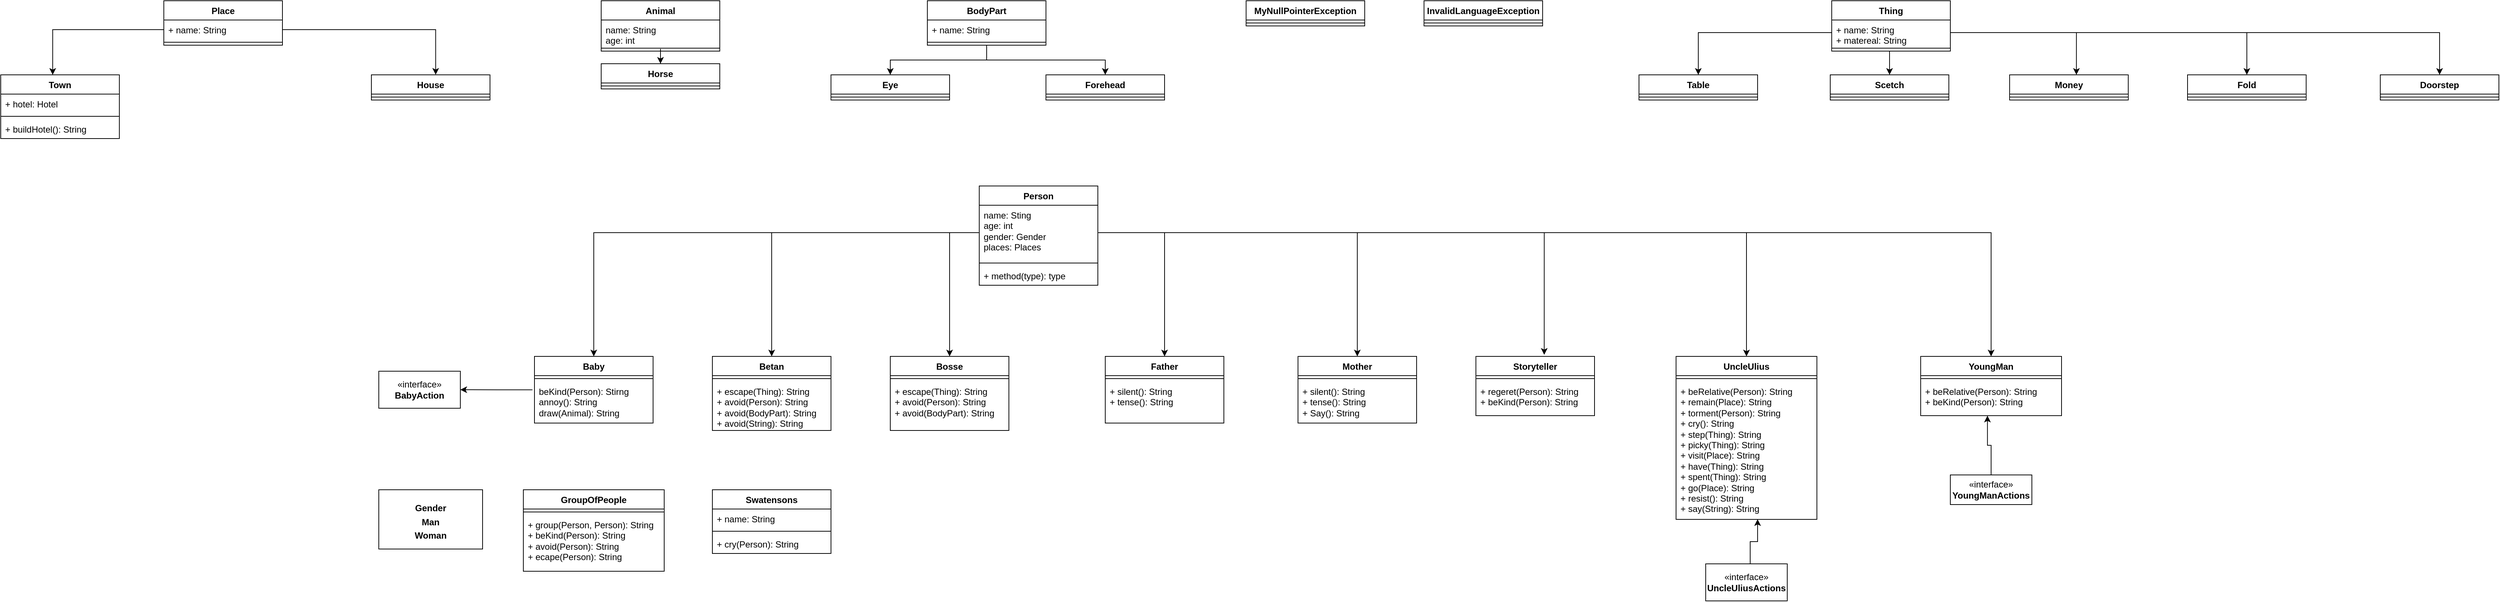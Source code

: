<mxfile version="22.1.21" type="device">
  <diagram name="Страница — 1" id="Z3zOk9n5Y-DZOy8WYQWb">
    <mxGraphModel dx="4167" dy="2130" grid="1" gridSize="10" guides="1" tooltips="1" connect="1" arrows="1" fold="1" page="1" pageScale="1" pageWidth="827" pageHeight="1169" math="0" shadow="0">
      <root>
        <mxCell id="0" />
        <mxCell id="1" parent="0" />
        <mxCell id="Xc-XXmzlWd92s_JF-DMT-8" style="edgeStyle=orthogonalEdgeStyle;rounded=0;orthogonalLoop=1;jettySize=auto;html=1;" edge="1" parent="1" source="Xc-XXmzlWd92s_JF-DMT-4" target="Xc-XXmzlWd92s_JF-DMT-9">
          <mxGeometry relative="1" as="geometry">
            <mxPoint x="330" y="280" as="targetPoint" />
          </mxGeometry>
        </mxCell>
        <mxCell id="Xc-XXmzlWd92s_JF-DMT-4" value="Animal" style="swimlane;fontStyle=1;align=center;verticalAlign=top;childLayout=stackLayout;horizontal=1;startSize=26;horizontalStack=0;resizeParent=1;resizeParentMax=0;resizeLast=0;collapsible=1;marginBottom=0;whiteSpace=wrap;html=1;" vertex="1" parent="1">
          <mxGeometry x="250" y="150" width="160" height="68" as="geometry" />
        </mxCell>
        <mxCell id="Xc-XXmzlWd92s_JF-DMT-5" value="name: String&lt;br&gt;age: int" style="text;strokeColor=none;fillColor=none;align=left;verticalAlign=top;spacingLeft=4;spacingRight=4;overflow=hidden;rotatable=0;points=[[0,0.5],[1,0.5]];portConstraint=eastwest;whiteSpace=wrap;html=1;" vertex="1" parent="Xc-XXmzlWd92s_JF-DMT-4">
          <mxGeometry y="26" width="160" height="34" as="geometry" />
        </mxCell>
        <mxCell id="Xc-XXmzlWd92s_JF-DMT-6" value="" style="line;strokeWidth=1;fillColor=none;align=left;verticalAlign=middle;spacingTop=-1;spacingLeft=3;spacingRight=3;rotatable=0;labelPosition=right;points=[];portConstraint=eastwest;strokeColor=inherit;" vertex="1" parent="Xc-XXmzlWd92s_JF-DMT-4">
          <mxGeometry y="60" width="160" height="8" as="geometry" />
        </mxCell>
        <mxCell id="Xc-XXmzlWd92s_JF-DMT-9" value="Horse" style="swimlane;fontStyle=1;align=center;verticalAlign=top;childLayout=stackLayout;horizontal=1;startSize=26;horizontalStack=0;resizeParent=1;resizeParentMax=0;resizeLast=0;collapsible=1;marginBottom=0;whiteSpace=wrap;html=1;" vertex="1" parent="1">
          <mxGeometry x="250" y="235" width="160" height="34" as="geometry" />
        </mxCell>
        <mxCell id="Xc-XXmzlWd92s_JF-DMT-11" value="" style="line;strokeWidth=1;fillColor=none;align=left;verticalAlign=middle;spacingTop=-1;spacingLeft=3;spacingRight=3;rotatable=0;labelPosition=right;points=[];portConstraint=eastwest;strokeColor=inherit;" vertex="1" parent="Xc-XXmzlWd92s_JF-DMT-9">
          <mxGeometry y="26" width="160" height="8" as="geometry" />
        </mxCell>
        <mxCell id="Xc-XXmzlWd92s_JF-DMT-17" style="edgeStyle=orthogonalEdgeStyle;rounded=0;orthogonalLoop=1;jettySize=auto;html=1;" edge="1" parent="1" source="Xc-XXmzlWd92s_JF-DMT-13" target="Xc-XXmzlWd92s_JF-DMT-18">
          <mxGeometry relative="1" as="geometry">
            <mxPoint x="640" y="240" as="targetPoint" />
          </mxGeometry>
        </mxCell>
        <mxCell id="Xc-XXmzlWd92s_JF-DMT-40" style="edgeStyle=orthogonalEdgeStyle;rounded=0;orthogonalLoop=1;jettySize=auto;html=1;exitX=0.5;exitY=1;exitDx=0;exitDy=0;" edge="1" parent="1" source="Xc-XXmzlWd92s_JF-DMT-13" target="Xc-XXmzlWd92s_JF-DMT-36">
          <mxGeometry relative="1" as="geometry" />
        </mxCell>
        <mxCell id="Xc-XXmzlWd92s_JF-DMT-13" value="BodyPart" style="swimlane;fontStyle=1;align=center;verticalAlign=top;childLayout=stackLayout;horizontal=1;startSize=26;horizontalStack=0;resizeParent=1;resizeParentMax=0;resizeLast=0;collapsible=1;marginBottom=0;whiteSpace=wrap;html=1;" vertex="1" parent="1">
          <mxGeometry x="690" y="150" width="160" height="60" as="geometry" />
        </mxCell>
        <mxCell id="Xc-XXmzlWd92s_JF-DMT-14" value="+ name: String" style="text;strokeColor=none;fillColor=none;align=left;verticalAlign=top;spacingLeft=4;spacingRight=4;overflow=hidden;rotatable=0;points=[[0,0.5],[1,0.5]];portConstraint=eastwest;whiteSpace=wrap;html=1;" vertex="1" parent="Xc-XXmzlWd92s_JF-DMT-13">
          <mxGeometry y="26" width="160" height="26" as="geometry" />
        </mxCell>
        <mxCell id="Xc-XXmzlWd92s_JF-DMT-15" value="" style="line;strokeWidth=1;fillColor=none;align=left;verticalAlign=middle;spacingTop=-1;spacingLeft=3;spacingRight=3;rotatable=0;labelPosition=right;points=[];portConstraint=eastwest;strokeColor=inherit;" vertex="1" parent="Xc-XXmzlWd92s_JF-DMT-13">
          <mxGeometry y="52" width="160" height="8" as="geometry" />
        </mxCell>
        <mxCell id="Xc-XXmzlWd92s_JF-DMT-18" value="Eye" style="swimlane;fontStyle=1;align=center;verticalAlign=top;childLayout=stackLayout;horizontal=1;startSize=26;horizontalStack=0;resizeParent=1;resizeParentMax=0;resizeLast=0;collapsible=1;marginBottom=0;whiteSpace=wrap;html=1;" vertex="1" parent="1">
          <mxGeometry x="560" y="250" width="160" height="34" as="geometry" />
        </mxCell>
        <mxCell id="Xc-XXmzlWd92s_JF-DMT-20" value="" style="line;strokeWidth=1;fillColor=none;align=left;verticalAlign=middle;spacingTop=-1;spacingLeft=3;spacingRight=3;rotatable=0;labelPosition=right;points=[];portConstraint=eastwest;strokeColor=inherit;" vertex="1" parent="Xc-XXmzlWd92s_JF-DMT-18">
          <mxGeometry y="26" width="160" height="8" as="geometry" />
        </mxCell>
        <mxCell id="Xc-XXmzlWd92s_JF-DMT-36" value="Forehead" style="swimlane;fontStyle=1;align=center;verticalAlign=top;childLayout=stackLayout;horizontal=1;startSize=26;horizontalStack=0;resizeParent=1;resizeParentMax=0;resizeLast=0;collapsible=1;marginBottom=0;whiteSpace=wrap;html=1;" vertex="1" parent="1">
          <mxGeometry x="850" y="250" width="160" height="34" as="geometry" />
        </mxCell>
        <mxCell id="Xc-XXmzlWd92s_JF-DMT-38" value="" style="line;strokeWidth=1;fillColor=none;align=left;verticalAlign=middle;spacingTop=-1;spacingLeft=3;spacingRight=3;rotatable=0;labelPosition=right;points=[];portConstraint=eastwest;strokeColor=inherit;" vertex="1" parent="Xc-XXmzlWd92s_JF-DMT-36">
          <mxGeometry y="26" width="160" height="8" as="geometry" />
        </mxCell>
        <mxCell id="Xc-XXmzlWd92s_JF-DMT-41" value="MyNullPointerException" style="swimlane;fontStyle=1;align=center;verticalAlign=top;childLayout=stackLayout;horizontal=1;startSize=26;horizontalStack=0;resizeParent=1;resizeParentMax=0;resizeLast=0;collapsible=1;marginBottom=0;whiteSpace=wrap;html=1;" vertex="1" parent="1">
          <mxGeometry x="1120" y="150" width="160" height="34" as="geometry" />
        </mxCell>
        <mxCell id="Xc-XXmzlWd92s_JF-DMT-43" value="" style="line;strokeWidth=1;fillColor=none;align=left;verticalAlign=middle;spacingTop=-1;spacingLeft=3;spacingRight=3;rotatable=0;labelPosition=right;points=[];portConstraint=eastwest;strokeColor=inherit;" vertex="1" parent="Xc-XXmzlWd92s_JF-DMT-41">
          <mxGeometry y="26" width="160" height="8" as="geometry" />
        </mxCell>
        <mxCell id="Xc-XXmzlWd92s_JF-DMT-45" value="InvalidLanguageException" style="swimlane;fontStyle=1;align=center;verticalAlign=top;childLayout=stackLayout;horizontal=1;startSize=26;horizontalStack=0;resizeParent=1;resizeParentMax=0;resizeLast=0;collapsible=1;marginBottom=0;whiteSpace=wrap;html=1;" vertex="1" parent="1">
          <mxGeometry x="1360" y="150" width="160" height="34" as="geometry" />
        </mxCell>
        <mxCell id="Xc-XXmzlWd92s_JF-DMT-47" value="" style="line;strokeWidth=1;fillColor=none;align=left;verticalAlign=middle;spacingTop=-1;spacingLeft=3;spacingRight=3;rotatable=0;labelPosition=right;points=[];portConstraint=eastwest;strokeColor=inherit;" vertex="1" parent="Xc-XXmzlWd92s_JF-DMT-45">
          <mxGeometry y="26" width="160" height="8" as="geometry" />
        </mxCell>
        <mxCell id="Xc-XXmzlWd92s_JF-DMT-49" value="Person" style="swimlane;fontStyle=1;align=center;verticalAlign=top;childLayout=stackLayout;horizontal=1;startSize=26;horizontalStack=0;resizeParent=1;resizeParentMax=0;resizeLast=0;collapsible=1;marginBottom=0;whiteSpace=wrap;html=1;" vertex="1" parent="1">
          <mxGeometry x="760" y="400" width="160" height="134" as="geometry" />
        </mxCell>
        <mxCell id="Xc-XXmzlWd92s_JF-DMT-50" value="name: Sting&lt;br&gt;age: int&lt;br&gt;gender: Gender&lt;br&gt;places: Places" style="text;strokeColor=none;fillColor=none;align=left;verticalAlign=top;spacingLeft=4;spacingRight=4;overflow=hidden;rotatable=0;points=[[0,0.5],[1,0.5]];portConstraint=eastwest;whiteSpace=wrap;html=1;" vertex="1" parent="Xc-XXmzlWd92s_JF-DMT-49">
          <mxGeometry y="26" width="160" height="74" as="geometry" />
        </mxCell>
        <mxCell id="Xc-XXmzlWd92s_JF-DMT-51" value="" style="line;strokeWidth=1;fillColor=none;align=left;verticalAlign=middle;spacingTop=-1;spacingLeft=3;spacingRight=3;rotatable=0;labelPosition=right;points=[];portConstraint=eastwest;strokeColor=inherit;" vertex="1" parent="Xc-XXmzlWd92s_JF-DMT-49">
          <mxGeometry y="100" width="160" height="8" as="geometry" />
        </mxCell>
        <mxCell id="Xc-XXmzlWd92s_JF-DMT-52" value="+ method(type): type" style="text;strokeColor=none;fillColor=none;align=left;verticalAlign=top;spacingLeft=4;spacingRight=4;overflow=hidden;rotatable=0;points=[[0,0.5],[1,0.5]];portConstraint=eastwest;whiteSpace=wrap;html=1;" vertex="1" parent="Xc-XXmzlWd92s_JF-DMT-49">
          <mxGeometry y="108" width="160" height="26" as="geometry" />
        </mxCell>
        <mxCell id="Xc-XXmzlWd92s_JF-DMT-55" value="Baby" style="swimlane;fontStyle=1;align=center;verticalAlign=top;childLayout=stackLayout;horizontal=1;startSize=26;horizontalStack=0;resizeParent=1;resizeParentMax=0;resizeLast=0;collapsible=1;marginBottom=0;whiteSpace=wrap;html=1;" vertex="1" parent="1">
          <mxGeometry x="160.0" y="630" width="160" height="90" as="geometry" />
        </mxCell>
        <mxCell id="Xc-XXmzlWd92s_JF-DMT-57" value="" style="line;strokeWidth=1;fillColor=none;align=left;verticalAlign=middle;spacingTop=-1;spacingLeft=3;spacingRight=3;rotatable=0;labelPosition=right;points=[];portConstraint=eastwest;strokeColor=inherit;" vertex="1" parent="Xc-XXmzlWd92s_JF-DMT-55">
          <mxGeometry y="26" width="160" height="8" as="geometry" />
        </mxCell>
        <mxCell id="Xc-XXmzlWd92s_JF-DMT-58" value="beKind(Person): Stirng&lt;br&gt;annoy(): String&lt;br&gt;draw(Animal): String" style="text;strokeColor=none;fillColor=none;align=left;verticalAlign=top;spacingLeft=4;spacingRight=4;overflow=hidden;rotatable=0;points=[[0,0.5],[1,0.5]];portConstraint=eastwest;whiteSpace=wrap;html=1;" vertex="1" parent="Xc-XXmzlWd92s_JF-DMT-55">
          <mxGeometry y="34" width="160" height="56" as="geometry" />
        </mxCell>
        <mxCell id="Xc-XXmzlWd92s_JF-DMT-53" style="edgeStyle=orthogonalEdgeStyle;rounded=0;orthogonalLoop=1;jettySize=auto;html=1;exitX=0;exitY=0.5;exitDx=0;exitDy=0;" edge="1" parent="1" source="Xc-XXmzlWd92s_JF-DMT-50" target="Xc-XXmzlWd92s_JF-DMT-55">
          <mxGeometry relative="1" as="geometry">
            <mxPoint x="328.0" y="560" as="targetPoint" />
          </mxGeometry>
        </mxCell>
        <mxCell id="Xc-XXmzlWd92s_JF-DMT-60" value="«interface»&lt;br&gt;&lt;b&gt;BabyAction&lt;/b&gt;" style="html=1;whiteSpace=wrap;" vertex="1" parent="1">
          <mxGeometry x="-50" y="650" width="110" height="50" as="geometry" />
        </mxCell>
        <mxCell id="Xc-XXmzlWd92s_JF-DMT-61" style="edgeStyle=orthogonalEdgeStyle;rounded=0;orthogonalLoop=1;jettySize=auto;html=1;entryX=1;entryY=0.5;entryDx=0;entryDy=0;exitX=-0.017;exitY=0.198;exitDx=0;exitDy=0;exitPerimeter=0;" edge="1" parent="1" source="Xc-XXmzlWd92s_JF-DMT-58" target="Xc-XXmzlWd92s_JF-DMT-60">
          <mxGeometry relative="1" as="geometry">
            <mxPoint x="110" y="590" as="sourcePoint" />
          </mxGeometry>
        </mxCell>
        <mxCell id="Xc-XXmzlWd92s_JF-DMT-64" value="Betan" style="swimlane;fontStyle=1;align=center;verticalAlign=top;childLayout=stackLayout;horizontal=1;startSize=26;horizontalStack=0;resizeParent=1;resizeParentMax=0;resizeLast=0;collapsible=1;marginBottom=0;whiteSpace=wrap;html=1;" vertex="1" parent="1">
          <mxGeometry x="400" y="630" width="160" height="100" as="geometry" />
        </mxCell>
        <mxCell id="Xc-XXmzlWd92s_JF-DMT-66" value="" style="line;strokeWidth=1;fillColor=none;align=left;verticalAlign=middle;spacingTop=-1;spacingLeft=3;spacingRight=3;rotatable=0;labelPosition=right;points=[];portConstraint=eastwest;strokeColor=inherit;" vertex="1" parent="Xc-XXmzlWd92s_JF-DMT-64">
          <mxGeometry y="26" width="160" height="8" as="geometry" />
        </mxCell>
        <mxCell id="Xc-XXmzlWd92s_JF-DMT-67" value="+ escape(Thing): String&lt;br&gt;+ avoid(Person): String&lt;br&gt;+ avoid(BodyPart): String&lt;br&gt;+ avoid(String): String" style="text;strokeColor=none;fillColor=none;align=left;verticalAlign=top;spacingLeft=4;spacingRight=4;overflow=hidden;rotatable=0;points=[[0,0.5],[1,0.5]];portConstraint=eastwest;whiteSpace=wrap;html=1;" vertex="1" parent="Xc-XXmzlWd92s_JF-DMT-64">
          <mxGeometry y="34" width="160" height="66" as="geometry" />
        </mxCell>
        <mxCell id="Xc-XXmzlWd92s_JF-DMT-63" style="edgeStyle=orthogonalEdgeStyle;rounded=0;orthogonalLoop=1;jettySize=auto;html=1;exitX=0;exitY=0.5;exitDx=0;exitDy=0;" edge="1" parent="1" source="Xc-XXmzlWd92s_JF-DMT-50" target="Xc-XXmzlWd92s_JF-DMT-64">
          <mxGeometry relative="1" as="geometry">
            <mxPoint x="600" y="630" as="targetPoint" />
          </mxGeometry>
        </mxCell>
        <mxCell id="Xc-XXmzlWd92s_JF-DMT-69" value="Bosse" style="swimlane;fontStyle=1;align=center;verticalAlign=top;childLayout=stackLayout;horizontal=1;startSize=26;horizontalStack=0;resizeParent=1;resizeParentMax=0;resizeLast=0;collapsible=1;marginBottom=0;whiteSpace=wrap;html=1;" vertex="1" parent="1">
          <mxGeometry x="640" y="630" width="160" height="100" as="geometry" />
        </mxCell>
        <mxCell id="Xc-XXmzlWd92s_JF-DMT-71" value="" style="line;strokeWidth=1;fillColor=none;align=left;verticalAlign=middle;spacingTop=-1;spacingLeft=3;spacingRight=3;rotatable=0;labelPosition=right;points=[];portConstraint=eastwest;strokeColor=inherit;" vertex="1" parent="Xc-XXmzlWd92s_JF-DMT-69">
          <mxGeometry y="26" width="160" height="8" as="geometry" />
        </mxCell>
        <mxCell id="Xc-XXmzlWd92s_JF-DMT-72" value="+ escape(Thing): String&lt;br style=&quot;border-color: var(--border-color);&quot;&gt;+ avoid(Person): String&lt;br style=&quot;border-color: var(--border-color);&quot;&gt;+ avoid(BodyPart): String" style="text;strokeColor=none;fillColor=none;align=left;verticalAlign=top;spacingLeft=4;spacingRight=4;overflow=hidden;rotatable=0;points=[[0,0.5],[1,0.5]];portConstraint=eastwest;whiteSpace=wrap;html=1;" vertex="1" parent="Xc-XXmzlWd92s_JF-DMT-69">
          <mxGeometry y="34" width="160" height="66" as="geometry" />
        </mxCell>
        <mxCell id="Xc-XXmzlWd92s_JF-DMT-68" style="edgeStyle=orthogonalEdgeStyle;rounded=0;orthogonalLoop=1;jettySize=auto;html=1;exitX=0;exitY=0.5;exitDx=0;exitDy=0;entryX=0.5;entryY=0;entryDx=0;entryDy=0;" edge="1" parent="1" source="Xc-XXmzlWd92s_JF-DMT-50" target="Xc-XXmzlWd92s_JF-DMT-69">
          <mxGeometry relative="1" as="geometry">
            <mxPoint x="710" y="580" as="targetPoint" />
          </mxGeometry>
        </mxCell>
        <mxCell id="Xc-XXmzlWd92s_JF-DMT-73" value="Father" style="swimlane;fontStyle=1;align=center;verticalAlign=top;childLayout=stackLayout;horizontal=1;startSize=26;horizontalStack=0;resizeParent=1;resizeParentMax=0;resizeLast=0;collapsible=1;marginBottom=0;whiteSpace=wrap;html=1;" vertex="1" parent="1">
          <mxGeometry x="930" y="630" width="160" height="90" as="geometry" />
        </mxCell>
        <mxCell id="Xc-XXmzlWd92s_JF-DMT-75" value="" style="line;strokeWidth=1;fillColor=none;align=left;verticalAlign=middle;spacingTop=-1;spacingLeft=3;spacingRight=3;rotatable=0;labelPosition=right;points=[];portConstraint=eastwest;strokeColor=inherit;" vertex="1" parent="Xc-XXmzlWd92s_JF-DMT-73">
          <mxGeometry y="26" width="160" height="8" as="geometry" />
        </mxCell>
        <mxCell id="Xc-XXmzlWd92s_JF-DMT-76" value="+ silent(): String&lt;br&gt;+ tense(): String" style="text;strokeColor=none;fillColor=none;align=left;verticalAlign=top;spacingLeft=4;spacingRight=4;overflow=hidden;rotatable=0;points=[[0,0.5],[1,0.5]];portConstraint=eastwest;whiteSpace=wrap;html=1;" vertex="1" parent="Xc-XXmzlWd92s_JF-DMT-73">
          <mxGeometry y="34" width="160" height="56" as="geometry" />
        </mxCell>
        <mxCell id="Xc-XXmzlWd92s_JF-DMT-77" style="edgeStyle=orthogonalEdgeStyle;rounded=0;orthogonalLoop=1;jettySize=auto;html=1;exitX=1;exitY=0.5;exitDx=0;exitDy=0;entryX=0.5;entryY=0;entryDx=0;entryDy=0;" edge="1" parent="1" source="Xc-XXmzlWd92s_JF-DMT-50" target="Xc-XXmzlWd92s_JF-DMT-73">
          <mxGeometry relative="1" as="geometry" />
        </mxCell>
        <mxCell id="Xc-XXmzlWd92s_JF-DMT-79" value="&lt;p style=&quot;margin:0px;margin-top:4px;text-align:center;&quot;&gt;&lt;br&gt;&lt;b&gt;Gender&lt;/b&gt;&lt;/p&gt;&lt;p style=&quot;margin:0px;margin-top:4px;text-align:center;&quot;&gt;&lt;b&gt;Man&lt;/b&gt;&lt;/p&gt;&lt;p style=&quot;margin:0px;margin-top:4px;text-align:center;&quot;&gt;&lt;b&gt;Woman&lt;/b&gt;&lt;/p&gt;" style="verticalAlign=top;align=left;overflow=fill;fontSize=12;fontFamily=Helvetica;html=1;whiteSpace=wrap;" vertex="1" parent="1">
          <mxGeometry x="-50" y="810" width="140" height="80" as="geometry" />
        </mxCell>
        <mxCell id="Xc-XXmzlWd92s_JF-DMT-80" value="Mother" style="swimlane;fontStyle=1;align=center;verticalAlign=top;childLayout=stackLayout;horizontal=1;startSize=26;horizontalStack=0;resizeParent=1;resizeParentMax=0;resizeLast=0;collapsible=1;marginBottom=0;whiteSpace=wrap;html=1;" vertex="1" parent="1">
          <mxGeometry x="1190" y="630" width="160" height="90" as="geometry" />
        </mxCell>
        <mxCell id="Xc-XXmzlWd92s_JF-DMT-82" value="" style="line;strokeWidth=1;fillColor=none;align=left;verticalAlign=middle;spacingTop=-1;spacingLeft=3;spacingRight=3;rotatable=0;labelPosition=right;points=[];portConstraint=eastwest;strokeColor=inherit;" vertex="1" parent="Xc-XXmzlWd92s_JF-DMT-80">
          <mxGeometry y="26" width="160" height="8" as="geometry" />
        </mxCell>
        <mxCell id="Xc-XXmzlWd92s_JF-DMT-83" value="+ silent(): String&lt;br style=&quot;border-color: var(--border-color);&quot;&gt;+ tense(): String&lt;br&gt;+ Say(): String" style="text;strokeColor=none;fillColor=none;align=left;verticalAlign=top;spacingLeft=4;spacingRight=4;overflow=hidden;rotatable=0;points=[[0,0.5],[1,0.5]];portConstraint=eastwest;whiteSpace=wrap;html=1;" vertex="1" parent="Xc-XXmzlWd92s_JF-DMT-80">
          <mxGeometry y="34" width="160" height="56" as="geometry" />
        </mxCell>
        <mxCell id="Xc-XXmzlWd92s_JF-DMT-84" style="edgeStyle=orthogonalEdgeStyle;rounded=0;orthogonalLoop=1;jettySize=auto;html=1;exitX=1;exitY=0.5;exitDx=0;exitDy=0;entryX=0.5;entryY=0;entryDx=0;entryDy=0;" edge="1" parent="1" source="Xc-XXmzlWd92s_JF-DMT-50" target="Xc-XXmzlWd92s_JF-DMT-80">
          <mxGeometry relative="1" as="geometry" />
        </mxCell>
        <mxCell id="Xc-XXmzlWd92s_JF-DMT-85" value="GroupOfPeople" style="swimlane;fontStyle=1;align=center;verticalAlign=top;childLayout=stackLayout;horizontal=1;startSize=26;horizontalStack=0;resizeParent=1;resizeParentMax=0;resizeLast=0;collapsible=1;marginBottom=0;whiteSpace=wrap;html=1;" vertex="1" parent="1">
          <mxGeometry x="145" y="810" width="190" height="110" as="geometry" />
        </mxCell>
        <mxCell id="Xc-XXmzlWd92s_JF-DMT-87" value="" style="line;strokeWidth=1;fillColor=none;align=left;verticalAlign=middle;spacingTop=-1;spacingLeft=3;spacingRight=3;rotatable=0;labelPosition=right;points=[];portConstraint=eastwest;strokeColor=inherit;" vertex="1" parent="Xc-XXmzlWd92s_JF-DMT-85">
          <mxGeometry y="26" width="190" height="8" as="geometry" />
        </mxCell>
        <mxCell id="Xc-XXmzlWd92s_JF-DMT-88" value="+ group(Person, Person): String&lt;br&gt;+ beKind(Person): String&lt;br&gt;+ avoid(Person): String&lt;br&gt;+ ecape(Person): String&lt;br&gt;&lt;br style=&quot;border-color: var(--border-color);&quot;&gt;&amp;nbsp;" style="text;strokeColor=none;fillColor=none;align=left;verticalAlign=top;spacingLeft=4;spacingRight=4;overflow=hidden;rotatable=0;points=[[0,0.5],[1,0.5]];portConstraint=eastwest;whiteSpace=wrap;html=1;" vertex="1" parent="Xc-XXmzlWd92s_JF-DMT-85">
          <mxGeometry y="34" width="190" height="76" as="geometry" />
        </mxCell>
        <mxCell id="Xc-XXmzlWd92s_JF-DMT-89" value="Storyteller" style="swimlane;fontStyle=1;align=center;verticalAlign=top;childLayout=stackLayout;horizontal=1;startSize=26;horizontalStack=0;resizeParent=1;resizeParentMax=0;resizeLast=0;collapsible=1;marginBottom=0;whiteSpace=wrap;html=1;" vertex="1" parent="1">
          <mxGeometry x="1430" y="630" width="160" height="80" as="geometry" />
        </mxCell>
        <mxCell id="Xc-XXmzlWd92s_JF-DMT-91" value="" style="line;strokeWidth=1;fillColor=none;align=left;verticalAlign=middle;spacingTop=-1;spacingLeft=3;spacingRight=3;rotatable=0;labelPosition=right;points=[];portConstraint=eastwest;strokeColor=inherit;" vertex="1" parent="Xc-XXmzlWd92s_JF-DMT-89">
          <mxGeometry y="26" width="160" height="8" as="geometry" />
        </mxCell>
        <mxCell id="Xc-XXmzlWd92s_JF-DMT-92" value="+ regeret(Person): String&lt;br&gt;+ beKind(Person): String&amp;nbsp; &amp;nbsp;" style="text;strokeColor=none;fillColor=none;align=left;verticalAlign=top;spacingLeft=4;spacingRight=4;overflow=hidden;rotatable=0;points=[[0,0.5],[1,0.5]];portConstraint=eastwest;whiteSpace=wrap;html=1;" vertex="1" parent="Xc-XXmzlWd92s_JF-DMT-89">
          <mxGeometry y="34" width="160" height="46" as="geometry" />
        </mxCell>
        <mxCell id="Xc-XXmzlWd92s_JF-DMT-93" style="edgeStyle=orthogonalEdgeStyle;rounded=0;orthogonalLoop=1;jettySize=auto;html=1;exitX=1;exitY=0.5;exitDx=0;exitDy=0;entryX=0.576;entryY=-0.027;entryDx=0;entryDy=0;entryPerimeter=0;" edge="1" parent="1" source="Xc-XXmzlWd92s_JF-DMT-50" target="Xc-XXmzlWd92s_JF-DMT-89">
          <mxGeometry relative="1" as="geometry" />
        </mxCell>
        <mxCell id="Xc-XXmzlWd92s_JF-DMT-94" value="Swatensons" style="swimlane;fontStyle=1;align=center;verticalAlign=top;childLayout=stackLayout;horizontal=1;startSize=26;horizontalStack=0;resizeParent=1;resizeParentMax=0;resizeLast=0;collapsible=1;marginBottom=0;whiteSpace=wrap;html=1;" vertex="1" parent="1">
          <mxGeometry x="400" y="810" width="160" height="86" as="geometry" />
        </mxCell>
        <mxCell id="Xc-XXmzlWd92s_JF-DMT-95" value="+ name: String" style="text;strokeColor=none;fillColor=none;align=left;verticalAlign=top;spacingLeft=4;spacingRight=4;overflow=hidden;rotatable=0;points=[[0,0.5],[1,0.5]];portConstraint=eastwest;whiteSpace=wrap;html=1;" vertex="1" parent="Xc-XXmzlWd92s_JF-DMT-94">
          <mxGeometry y="26" width="160" height="26" as="geometry" />
        </mxCell>
        <mxCell id="Xc-XXmzlWd92s_JF-DMT-96" value="" style="line;strokeWidth=1;fillColor=none;align=left;verticalAlign=middle;spacingTop=-1;spacingLeft=3;spacingRight=3;rotatable=0;labelPosition=right;points=[];portConstraint=eastwest;strokeColor=inherit;" vertex="1" parent="Xc-XXmzlWd92s_JF-DMT-94">
          <mxGeometry y="52" width="160" height="8" as="geometry" />
        </mxCell>
        <mxCell id="Xc-XXmzlWd92s_JF-DMT-97" value="+ cry(Person): String" style="text;strokeColor=none;fillColor=none;align=left;verticalAlign=top;spacingLeft=4;spacingRight=4;overflow=hidden;rotatable=0;points=[[0,0.5],[1,0.5]];portConstraint=eastwest;whiteSpace=wrap;html=1;" vertex="1" parent="Xc-XXmzlWd92s_JF-DMT-94">
          <mxGeometry y="60" width="160" height="26" as="geometry" />
        </mxCell>
        <mxCell id="Xc-XXmzlWd92s_JF-DMT-98" value="UncleUlius" style="swimlane;fontStyle=1;align=center;verticalAlign=top;childLayout=stackLayout;horizontal=1;startSize=26;horizontalStack=0;resizeParent=1;resizeParentMax=0;resizeLast=0;collapsible=1;marginBottom=0;whiteSpace=wrap;html=1;" vertex="1" parent="1">
          <mxGeometry x="1700" y="630" width="190" height="220" as="geometry" />
        </mxCell>
        <mxCell id="Xc-XXmzlWd92s_JF-DMT-100" value="" style="line;strokeWidth=1;fillColor=none;align=left;verticalAlign=middle;spacingTop=-1;spacingLeft=3;spacingRight=3;rotatable=0;labelPosition=right;points=[];portConstraint=eastwest;strokeColor=inherit;" vertex="1" parent="Xc-XXmzlWd92s_JF-DMT-98">
          <mxGeometry y="26" width="190" height="8" as="geometry" />
        </mxCell>
        <mxCell id="Xc-XXmzlWd92s_JF-DMT-101" value="+ beRelative(Person): String&lt;br&gt;+ remain(Place): String&lt;br&gt;+ torment(Person): String&lt;br&gt;+ cry(): String&lt;br&gt;+ step(Thing): String&lt;br&gt;+ picky(Thing): String&lt;br&gt;+ visit(Place): String&lt;br&gt;+ have(Thing): String&lt;br&gt;+ spent(Thing): String&lt;br&gt;+ go(Place): String&lt;br&gt;+ resist(): String&lt;br&gt;+ say(String): String" style="text;strokeColor=none;fillColor=none;align=left;verticalAlign=top;spacingLeft=4;spacingRight=4;overflow=hidden;rotatable=0;points=[[0,0.5],[1,0.5]];portConstraint=eastwest;whiteSpace=wrap;html=1;" vertex="1" parent="Xc-XXmzlWd92s_JF-DMT-98">
          <mxGeometry y="34" width="190" height="186" as="geometry" />
        </mxCell>
        <mxCell id="Xc-XXmzlWd92s_JF-DMT-102" style="edgeStyle=orthogonalEdgeStyle;rounded=0;orthogonalLoop=1;jettySize=auto;html=1;exitX=1;exitY=0.5;exitDx=0;exitDy=0;entryX=0.5;entryY=0;entryDx=0;entryDy=0;" edge="1" parent="1" source="Xc-XXmzlWd92s_JF-DMT-50" target="Xc-XXmzlWd92s_JF-DMT-98">
          <mxGeometry relative="1" as="geometry" />
        </mxCell>
        <mxCell id="Xc-XXmzlWd92s_JF-DMT-103" value="«interface»&lt;br&gt;&lt;b&gt;UncleUliusActions&lt;/b&gt;" style="html=1;whiteSpace=wrap;" vertex="1" parent="1">
          <mxGeometry x="1740" y="910" width="110" height="50" as="geometry" />
        </mxCell>
        <mxCell id="Xc-XXmzlWd92s_JF-DMT-105" style="edgeStyle=orthogonalEdgeStyle;rounded=0;orthogonalLoop=1;jettySize=auto;html=1;entryX=0.579;entryY=0.999;entryDx=0;entryDy=0;entryPerimeter=0;" edge="1" parent="1" source="Xc-XXmzlWd92s_JF-DMT-103" target="Xc-XXmzlWd92s_JF-DMT-101">
          <mxGeometry relative="1" as="geometry">
            <Array as="points">
              <mxPoint x="1800" y="880" />
              <mxPoint x="1810" y="880" />
            </Array>
          </mxGeometry>
        </mxCell>
        <mxCell id="Xc-XXmzlWd92s_JF-DMT-107" value="YoungMan" style="swimlane;fontStyle=1;align=center;verticalAlign=top;childLayout=stackLayout;horizontal=1;startSize=26;horizontalStack=0;resizeParent=1;resizeParentMax=0;resizeLast=0;collapsible=1;marginBottom=0;whiteSpace=wrap;html=1;" vertex="1" parent="1">
          <mxGeometry x="2030" y="630" width="190" height="80" as="geometry" />
        </mxCell>
        <mxCell id="Xc-XXmzlWd92s_JF-DMT-109" value="" style="line;strokeWidth=1;fillColor=none;align=left;verticalAlign=middle;spacingTop=-1;spacingLeft=3;spacingRight=3;rotatable=0;labelPosition=right;points=[];portConstraint=eastwest;strokeColor=inherit;" vertex="1" parent="Xc-XXmzlWd92s_JF-DMT-107">
          <mxGeometry y="26" width="190" height="8" as="geometry" />
        </mxCell>
        <mxCell id="Xc-XXmzlWd92s_JF-DMT-110" value="+ beRelative(Person): String&lt;br&gt;+ beKind(Person): String" style="text;strokeColor=none;fillColor=none;align=left;verticalAlign=top;spacingLeft=4;spacingRight=4;overflow=hidden;rotatable=0;points=[[0,0.5],[1,0.5]];portConstraint=eastwest;whiteSpace=wrap;html=1;" vertex="1" parent="Xc-XXmzlWd92s_JF-DMT-107">
          <mxGeometry y="34" width="190" height="46" as="geometry" />
        </mxCell>
        <mxCell id="Xc-XXmzlWd92s_JF-DMT-111" style="edgeStyle=orthogonalEdgeStyle;rounded=0;orthogonalLoop=1;jettySize=auto;html=1;entryX=0.5;entryY=0;entryDx=0;entryDy=0;" edge="1" parent="1" source="Xc-XXmzlWd92s_JF-DMT-50" target="Xc-XXmzlWd92s_JF-DMT-107">
          <mxGeometry relative="1" as="geometry" />
        </mxCell>
        <mxCell id="Xc-XXmzlWd92s_JF-DMT-112" value="«interface»&lt;br&gt;&lt;b&gt;YoungManActions&lt;/b&gt;" style="html=1;whiteSpace=wrap;" vertex="1" parent="1">
          <mxGeometry x="2070" y="790" width="110" height="40" as="geometry" />
        </mxCell>
        <mxCell id="Xc-XXmzlWd92s_JF-DMT-113" style="edgeStyle=orthogonalEdgeStyle;rounded=0;orthogonalLoop=1;jettySize=auto;html=1;entryX=0.474;entryY=1;entryDx=0;entryDy=0;entryPerimeter=0;" edge="1" parent="1" source="Xc-XXmzlWd92s_JF-DMT-112" target="Xc-XXmzlWd92s_JF-DMT-110">
          <mxGeometry relative="1" as="geometry" />
        </mxCell>
        <mxCell id="Xc-XXmzlWd92s_JF-DMT-114" value="Place" style="swimlane;fontStyle=1;align=center;verticalAlign=top;childLayout=stackLayout;horizontal=1;startSize=26;horizontalStack=0;resizeParent=1;resizeParentMax=0;resizeLast=0;collapsible=1;marginBottom=0;whiteSpace=wrap;html=1;" vertex="1" parent="1">
          <mxGeometry x="-340" y="150" width="160" height="60" as="geometry" />
        </mxCell>
        <mxCell id="Xc-XXmzlWd92s_JF-DMT-115" value="+ name: String" style="text;strokeColor=none;fillColor=none;align=left;verticalAlign=top;spacingLeft=4;spacingRight=4;overflow=hidden;rotatable=0;points=[[0,0.5],[1,0.5]];portConstraint=eastwest;whiteSpace=wrap;html=1;" vertex="1" parent="Xc-XXmzlWd92s_JF-DMT-114">
          <mxGeometry y="26" width="160" height="26" as="geometry" />
        </mxCell>
        <mxCell id="Xc-XXmzlWd92s_JF-DMT-116" value="" style="line;strokeWidth=1;fillColor=none;align=left;verticalAlign=middle;spacingTop=-1;spacingLeft=3;spacingRight=3;rotatable=0;labelPosition=right;points=[];portConstraint=eastwest;strokeColor=inherit;" vertex="1" parent="Xc-XXmzlWd92s_JF-DMT-114">
          <mxGeometry y="52" width="160" height="8" as="geometry" />
        </mxCell>
        <mxCell id="Xc-XXmzlWd92s_JF-DMT-119" value="Town" style="swimlane;fontStyle=1;align=center;verticalAlign=top;childLayout=stackLayout;horizontal=1;startSize=26;horizontalStack=0;resizeParent=1;resizeParentMax=0;resizeLast=0;collapsible=1;marginBottom=0;whiteSpace=wrap;html=1;" vertex="1" parent="1">
          <mxGeometry x="-560" y="250" width="160" height="86" as="geometry" />
        </mxCell>
        <mxCell id="Xc-XXmzlWd92s_JF-DMT-120" value="+ hotel: Hotel" style="text;strokeColor=none;fillColor=none;align=left;verticalAlign=top;spacingLeft=4;spacingRight=4;overflow=hidden;rotatable=0;points=[[0,0.5],[1,0.5]];portConstraint=eastwest;whiteSpace=wrap;html=1;" vertex="1" parent="Xc-XXmzlWd92s_JF-DMT-119">
          <mxGeometry y="26" width="160" height="26" as="geometry" />
        </mxCell>
        <mxCell id="Xc-XXmzlWd92s_JF-DMT-121" value="" style="line;strokeWidth=1;fillColor=none;align=left;verticalAlign=middle;spacingTop=-1;spacingLeft=3;spacingRight=3;rotatable=0;labelPosition=right;points=[];portConstraint=eastwest;strokeColor=inherit;" vertex="1" parent="Xc-XXmzlWd92s_JF-DMT-119">
          <mxGeometry y="52" width="160" height="8" as="geometry" />
        </mxCell>
        <mxCell id="Xc-XXmzlWd92s_JF-DMT-122" value="+ buildHotel(): String" style="text;strokeColor=none;fillColor=none;align=left;verticalAlign=top;spacingLeft=4;spacingRight=4;overflow=hidden;rotatable=0;points=[[0,0.5],[1,0.5]];portConstraint=eastwest;whiteSpace=wrap;html=1;" vertex="1" parent="Xc-XXmzlWd92s_JF-DMT-119">
          <mxGeometry y="60" width="160" height="26" as="geometry" />
        </mxCell>
        <mxCell id="Xc-XXmzlWd92s_JF-DMT-127" value="House" style="swimlane;fontStyle=1;align=center;verticalAlign=top;childLayout=stackLayout;horizontal=1;startSize=26;horizontalStack=0;resizeParent=1;resizeParentMax=0;resizeLast=0;collapsible=1;marginBottom=0;whiteSpace=wrap;html=1;" vertex="1" parent="1">
          <mxGeometry x="-60" y="250" width="160" height="34" as="geometry" />
        </mxCell>
        <mxCell id="Xc-XXmzlWd92s_JF-DMT-129" value="" style="line;strokeWidth=1;fillColor=none;align=left;verticalAlign=middle;spacingTop=-1;spacingLeft=3;spacingRight=3;rotatable=0;labelPosition=right;points=[];portConstraint=eastwest;strokeColor=inherit;" vertex="1" parent="Xc-XXmzlWd92s_JF-DMT-127">
          <mxGeometry y="26" width="160" height="8" as="geometry" />
        </mxCell>
        <mxCell id="Xc-XXmzlWd92s_JF-DMT-131" style="edgeStyle=orthogonalEdgeStyle;rounded=0;orthogonalLoop=1;jettySize=auto;html=1;entryX=0.438;entryY=0;entryDx=0;entryDy=0;entryPerimeter=0;" edge="1" parent="1" source="Xc-XXmzlWd92s_JF-DMT-115" target="Xc-XXmzlWd92s_JF-DMT-119">
          <mxGeometry relative="1" as="geometry" />
        </mxCell>
        <mxCell id="Xc-XXmzlWd92s_JF-DMT-132" style="edgeStyle=orthogonalEdgeStyle;rounded=0;orthogonalLoop=1;jettySize=auto;html=1;entryX=0.542;entryY=-0.005;entryDx=0;entryDy=0;entryPerimeter=0;" edge="1" parent="1" source="Xc-XXmzlWd92s_JF-DMT-115" target="Xc-XXmzlWd92s_JF-DMT-127">
          <mxGeometry relative="1" as="geometry" />
        </mxCell>
        <mxCell id="Xc-XXmzlWd92s_JF-DMT-158" style="edgeStyle=orthogonalEdgeStyle;rounded=0;orthogonalLoop=1;jettySize=auto;html=1;exitX=0.5;exitY=1;exitDx=0;exitDy=0;entryX=0.5;entryY=0;entryDx=0;entryDy=0;" edge="1" parent="1" source="Xc-XXmzlWd92s_JF-DMT-133" target="Xc-XXmzlWd92s_JF-DMT-141">
          <mxGeometry relative="1" as="geometry" />
        </mxCell>
        <mxCell id="Xc-XXmzlWd92s_JF-DMT-133" value="Thing&lt;br&gt;" style="swimlane;fontStyle=1;align=center;verticalAlign=top;childLayout=stackLayout;horizontal=1;startSize=26;horizontalStack=0;resizeParent=1;resizeParentMax=0;resizeLast=0;collapsible=1;marginBottom=0;whiteSpace=wrap;html=1;" vertex="1" parent="1">
          <mxGeometry x="1910" y="150" width="160" height="68" as="geometry" />
        </mxCell>
        <mxCell id="Xc-XXmzlWd92s_JF-DMT-134" value="+ name: String&lt;br&gt;+ matereal: String" style="text;strokeColor=none;fillColor=none;align=left;verticalAlign=top;spacingLeft=4;spacingRight=4;overflow=hidden;rotatable=0;points=[[0,0.5],[1,0.5]];portConstraint=eastwest;whiteSpace=wrap;html=1;" vertex="1" parent="Xc-XXmzlWd92s_JF-DMT-133">
          <mxGeometry y="26" width="160" height="34" as="geometry" />
        </mxCell>
        <mxCell id="Xc-XXmzlWd92s_JF-DMT-135" value="" style="line;strokeWidth=1;fillColor=none;align=left;verticalAlign=middle;spacingTop=-1;spacingLeft=3;spacingRight=3;rotatable=0;labelPosition=right;points=[];portConstraint=eastwest;strokeColor=inherit;" vertex="1" parent="Xc-XXmzlWd92s_JF-DMT-133">
          <mxGeometry y="60" width="160" height="8" as="geometry" />
        </mxCell>
        <mxCell id="Xc-XXmzlWd92s_JF-DMT-137" value="Table" style="swimlane;fontStyle=1;align=center;verticalAlign=top;childLayout=stackLayout;horizontal=1;startSize=26;horizontalStack=0;resizeParent=1;resizeParentMax=0;resizeLast=0;collapsible=1;marginBottom=0;whiteSpace=wrap;html=1;" vertex="1" parent="1">
          <mxGeometry x="1650" y="250" width="160" height="34" as="geometry" />
        </mxCell>
        <mxCell id="Xc-XXmzlWd92s_JF-DMT-139" value="" style="line;strokeWidth=1;fillColor=none;align=left;verticalAlign=middle;spacingTop=-1;spacingLeft=3;spacingRight=3;rotatable=0;labelPosition=right;points=[];portConstraint=eastwest;strokeColor=inherit;" vertex="1" parent="Xc-XXmzlWd92s_JF-DMT-137">
          <mxGeometry y="26" width="160" height="8" as="geometry" />
        </mxCell>
        <mxCell id="Xc-XXmzlWd92s_JF-DMT-141" value="Scetch&lt;br&gt;" style="swimlane;fontStyle=1;align=center;verticalAlign=top;childLayout=stackLayout;horizontal=1;startSize=26;horizontalStack=0;resizeParent=1;resizeParentMax=0;resizeLast=0;collapsible=1;marginBottom=0;whiteSpace=wrap;html=1;" vertex="1" parent="1">
          <mxGeometry x="1908" y="250" width="160" height="34" as="geometry" />
        </mxCell>
        <mxCell id="Xc-XXmzlWd92s_JF-DMT-143" value="" style="line;strokeWidth=1;fillColor=none;align=left;verticalAlign=middle;spacingTop=-1;spacingLeft=3;spacingRight=3;rotatable=0;labelPosition=right;points=[];portConstraint=eastwest;strokeColor=inherit;" vertex="1" parent="Xc-XXmzlWd92s_JF-DMT-141">
          <mxGeometry y="26" width="160" height="8" as="geometry" />
        </mxCell>
        <mxCell id="Xc-XXmzlWd92s_JF-DMT-145" value="Money" style="swimlane;fontStyle=1;align=center;verticalAlign=top;childLayout=stackLayout;horizontal=1;startSize=26;horizontalStack=0;resizeParent=1;resizeParentMax=0;resizeLast=0;collapsible=1;marginBottom=0;whiteSpace=wrap;html=1;" vertex="1" parent="1">
          <mxGeometry x="2150" y="250" width="160" height="34" as="geometry" />
        </mxCell>
        <mxCell id="Xc-XXmzlWd92s_JF-DMT-147" value="" style="line;strokeWidth=1;fillColor=none;align=left;verticalAlign=middle;spacingTop=-1;spacingLeft=3;spacingRight=3;rotatable=0;labelPosition=right;points=[];portConstraint=eastwest;strokeColor=inherit;" vertex="1" parent="Xc-XXmzlWd92s_JF-DMT-145">
          <mxGeometry y="26" width="160" height="8" as="geometry" />
        </mxCell>
        <mxCell id="Xc-XXmzlWd92s_JF-DMT-149" value="Fold" style="swimlane;fontStyle=1;align=center;verticalAlign=top;childLayout=stackLayout;horizontal=1;startSize=26;horizontalStack=0;resizeParent=1;resizeParentMax=0;resizeLast=0;collapsible=1;marginBottom=0;whiteSpace=wrap;html=1;" vertex="1" parent="1">
          <mxGeometry x="2390" y="250" width="160" height="34" as="geometry" />
        </mxCell>
        <mxCell id="Xc-XXmzlWd92s_JF-DMT-151" value="" style="line;strokeWidth=1;fillColor=none;align=left;verticalAlign=middle;spacingTop=-1;spacingLeft=3;spacingRight=3;rotatable=0;labelPosition=right;points=[];portConstraint=eastwest;strokeColor=inherit;" vertex="1" parent="Xc-XXmzlWd92s_JF-DMT-149">
          <mxGeometry y="26" width="160" height="8" as="geometry" />
        </mxCell>
        <mxCell id="Xc-XXmzlWd92s_JF-DMT-153" value="Doorstep&lt;br&gt;" style="swimlane;fontStyle=1;align=center;verticalAlign=top;childLayout=stackLayout;horizontal=1;startSize=26;horizontalStack=0;resizeParent=1;resizeParentMax=0;resizeLast=0;collapsible=1;marginBottom=0;whiteSpace=wrap;html=1;" vertex="1" parent="1">
          <mxGeometry x="2650" y="250" width="160" height="34" as="geometry" />
        </mxCell>
        <mxCell id="Xc-XXmzlWd92s_JF-DMT-155" value="" style="line;strokeWidth=1;fillColor=none;align=left;verticalAlign=middle;spacingTop=-1;spacingLeft=3;spacingRight=3;rotatable=0;labelPosition=right;points=[];portConstraint=eastwest;strokeColor=inherit;" vertex="1" parent="Xc-XXmzlWd92s_JF-DMT-153">
          <mxGeometry y="26" width="160" height="8" as="geometry" />
        </mxCell>
        <mxCell id="Xc-XXmzlWd92s_JF-DMT-157" style="edgeStyle=orthogonalEdgeStyle;rounded=0;orthogonalLoop=1;jettySize=auto;html=1;entryX=0.5;entryY=0;entryDx=0;entryDy=0;" edge="1" parent="1" source="Xc-XXmzlWd92s_JF-DMT-134" target="Xc-XXmzlWd92s_JF-DMT-137">
          <mxGeometry relative="1" as="geometry" />
        </mxCell>
        <mxCell id="Xc-XXmzlWd92s_JF-DMT-159" style="edgeStyle=orthogonalEdgeStyle;rounded=0;orthogonalLoop=1;jettySize=auto;html=1;exitX=1;exitY=0.5;exitDx=0;exitDy=0;entryX=0.563;entryY=0;entryDx=0;entryDy=0;entryPerimeter=0;" edge="1" parent="1" source="Xc-XXmzlWd92s_JF-DMT-134" target="Xc-XXmzlWd92s_JF-DMT-145">
          <mxGeometry relative="1" as="geometry" />
        </mxCell>
        <mxCell id="Xc-XXmzlWd92s_JF-DMT-160" style="edgeStyle=orthogonalEdgeStyle;rounded=0;orthogonalLoop=1;jettySize=auto;html=1;exitX=1;exitY=0.5;exitDx=0;exitDy=0;" edge="1" parent="1" source="Xc-XXmzlWd92s_JF-DMT-134" target="Xc-XXmzlWd92s_JF-DMT-149">
          <mxGeometry relative="1" as="geometry" />
        </mxCell>
        <mxCell id="Xc-XXmzlWd92s_JF-DMT-161" style="edgeStyle=orthogonalEdgeStyle;rounded=0;orthogonalLoop=1;jettySize=auto;html=1;entryX=0.5;entryY=0;entryDx=0;entryDy=0;" edge="1" parent="1" source="Xc-XXmzlWd92s_JF-DMT-134" target="Xc-XXmzlWd92s_JF-DMT-153">
          <mxGeometry relative="1" as="geometry">
            <mxPoint x="2760" y="240" as="targetPoint" />
          </mxGeometry>
        </mxCell>
      </root>
    </mxGraphModel>
  </diagram>
</mxfile>
